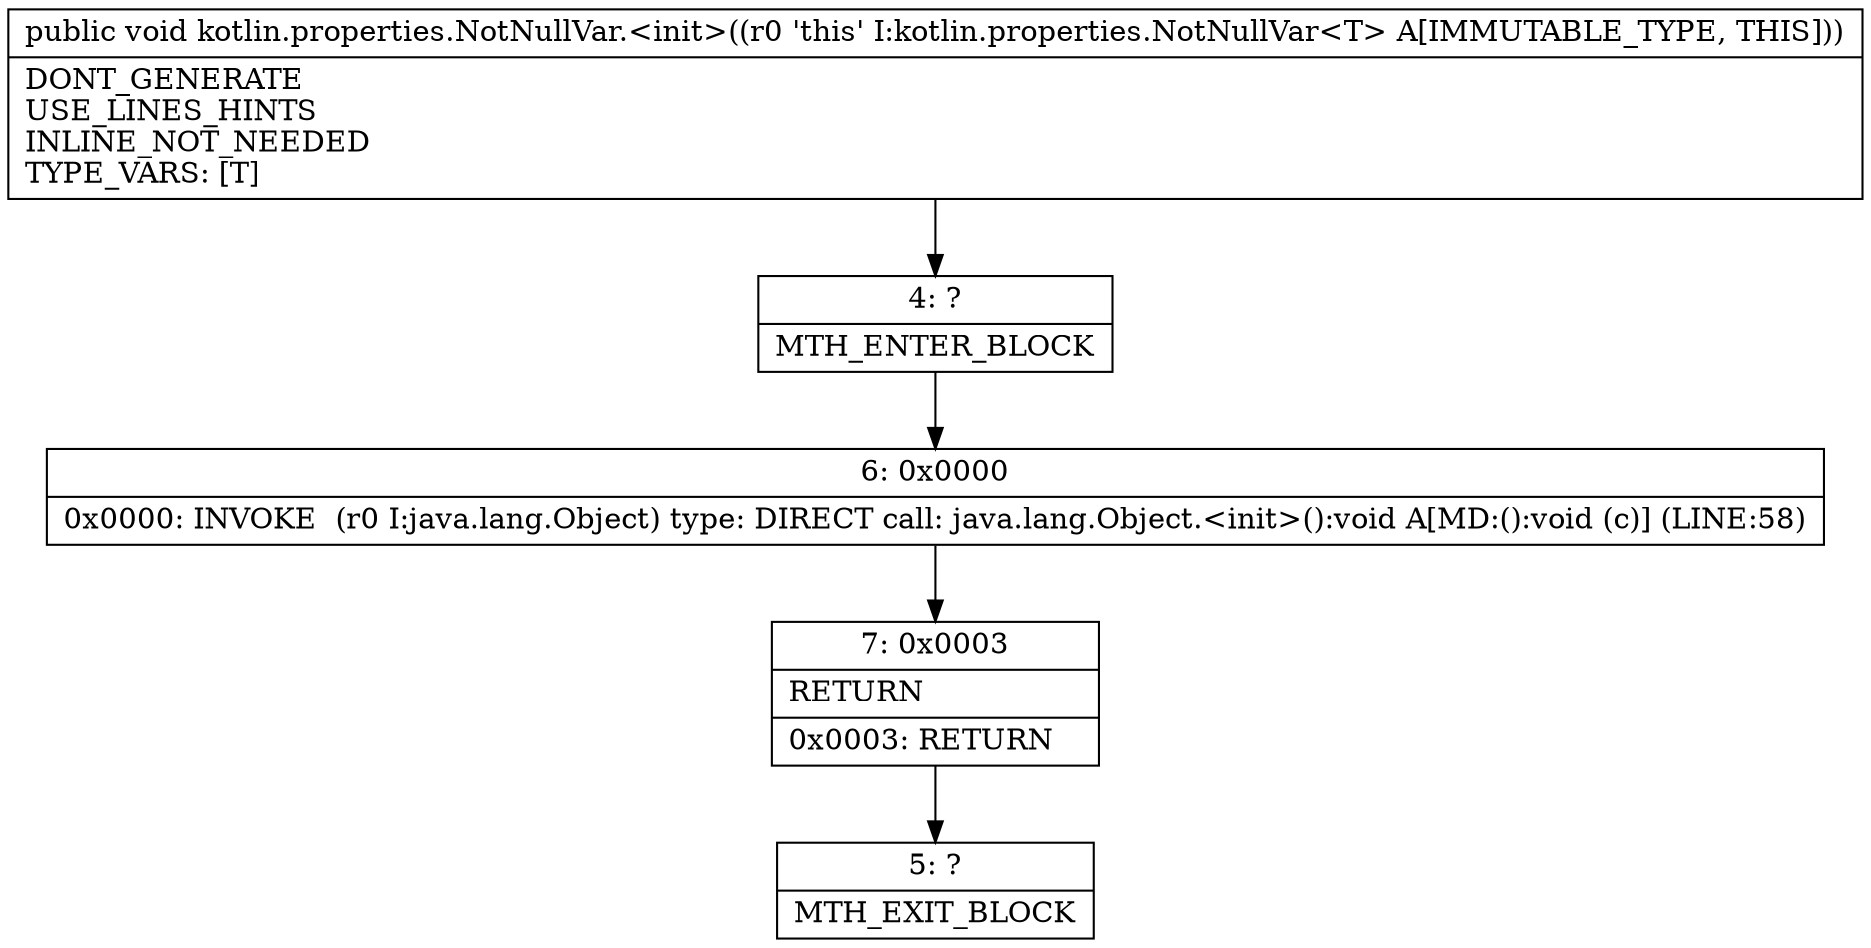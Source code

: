 digraph "CFG forkotlin.properties.NotNullVar.\<init\>()V" {
Node_4 [shape=record,label="{4\:\ ?|MTH_ENTER_BLOCK\l}"];
Node_6 [shape=record,label="{6\:\ 0x0000|0x0000: INVOKE  (r0 I:java.lang.Object) type: DIRECT call: java.lang.Object.\<init\>():void A[MD:():void (c)] (LINE:58)\l}"];
Node_7 [shape=record,label="{7\:\ 0x0003|RETURN\l|0x0003: RETURN   \l}"];
Node_5 [shape=record,label="{5\:\ ?|MTH_EXIT_BLOCK\l}"];
MethodNode[shape=record,label="{public void kotlin.properties.NotNullVar.\<init\>((r0 'this' I:kotlin.properties.NotNullVar\<T\> A[IMMUTABLE_TYPE, THIS]))  | DONT_GENERATE\lUSE_LINES_HINTS\lINLINE_NOT_NEEDED\lTYPE_VARS: [T]\l}"];
MethodNode -> Node_4;Node_4 -> Node_6;
Node_6 -> Node_7;
Node_7 -> Node_5;
}

